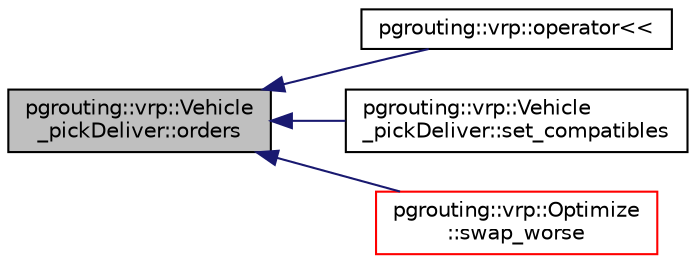 digraph "pgrouting::vrp::Vehicle_pickDeliver::orders"
{
  edge [fontname="Helvetica",fontsize="10",labelfontname="Helvetica",labelfontsize="10"];
  node [fontname="Helvetica",fontsize="10",shape=record];
  rankdir="LR";
  Node842 [label="pgrouting::vrp::Vehicle\l_pickDeliver::orders",height=0.2,width=0.4,color="black", fillcolor="grey75", style="filled", fontcolor="black"];
  Node842 -> Node843 [dir="back",color="midnightblue",fontsize="10",style="solid",fontname="Helvetica"];
  Node843 [label="pgrouting::vrp::operator\<\<",height=0.2,width=0.4,color="black", fillcolor="white", style="filled",URL="$namespacepgrouting_1_1vrp.html#a0411d7092b8f18ee599a8ed55bae2d87"];
  Node842 -> Node844 [dir="back",color="midnightblue",fontsize="10",style="solid",fontname="Helvetica"];
  Node844 [label="pgrouting::vrp::Vehicle\l_pickDeliver::set_compatibles",height=0.2,width=0.4,color="black", fillcolor="white", style="filled",URL="$classpgrouting_1_1vrp_1_1Vehicle__pickDeliver.html#a0c933b7eb549491fc0a6e40a599e3ad8"];
  Node842 -> Node845 [dir="back",color="midnightblue",fontsize="10",style="solid",fontname="Helvetica"];
  Node845 [label="pgrouting::vrp::Optimize\l::swap_worse",height=0.2,width=0.4,color="red", fillcolor="white", style="filled",URL="$classpgrouting_1_1vrp_1_1Optimize.html#a39173d526079577d40c59371bcfcc680"];
}
